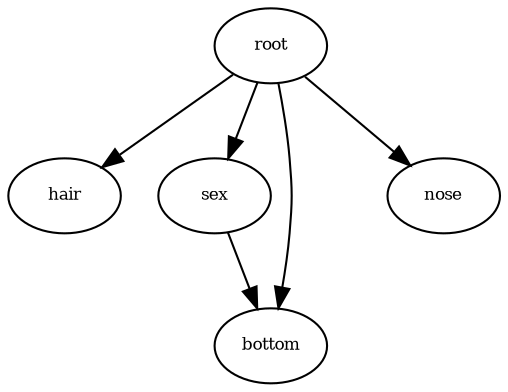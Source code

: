 digraph RGL__DirectedAdjacencyGraph {
    hair [
        fontsize = 8,
        label = hair
    ]

    sex [
        fontsize = 8,
        label = sex
    ]

    root [
        fontsize = 8,
        label = root
    ]

    bottom [
        fontsize = 8,
        label = bottom
    ]

    nose [
        fontsize = 8,
        label = nose
    ]

    sex -> bottom [
        fontsize = 8
    ]

    root -> hair [
        fontsize = 8
    ]

    root -> sex [
        fontsize = 8
    ]

    root -> bottom [
        fontsize = 8
    ]

    root -> nose [
        fontsize = 8
    ]
}
